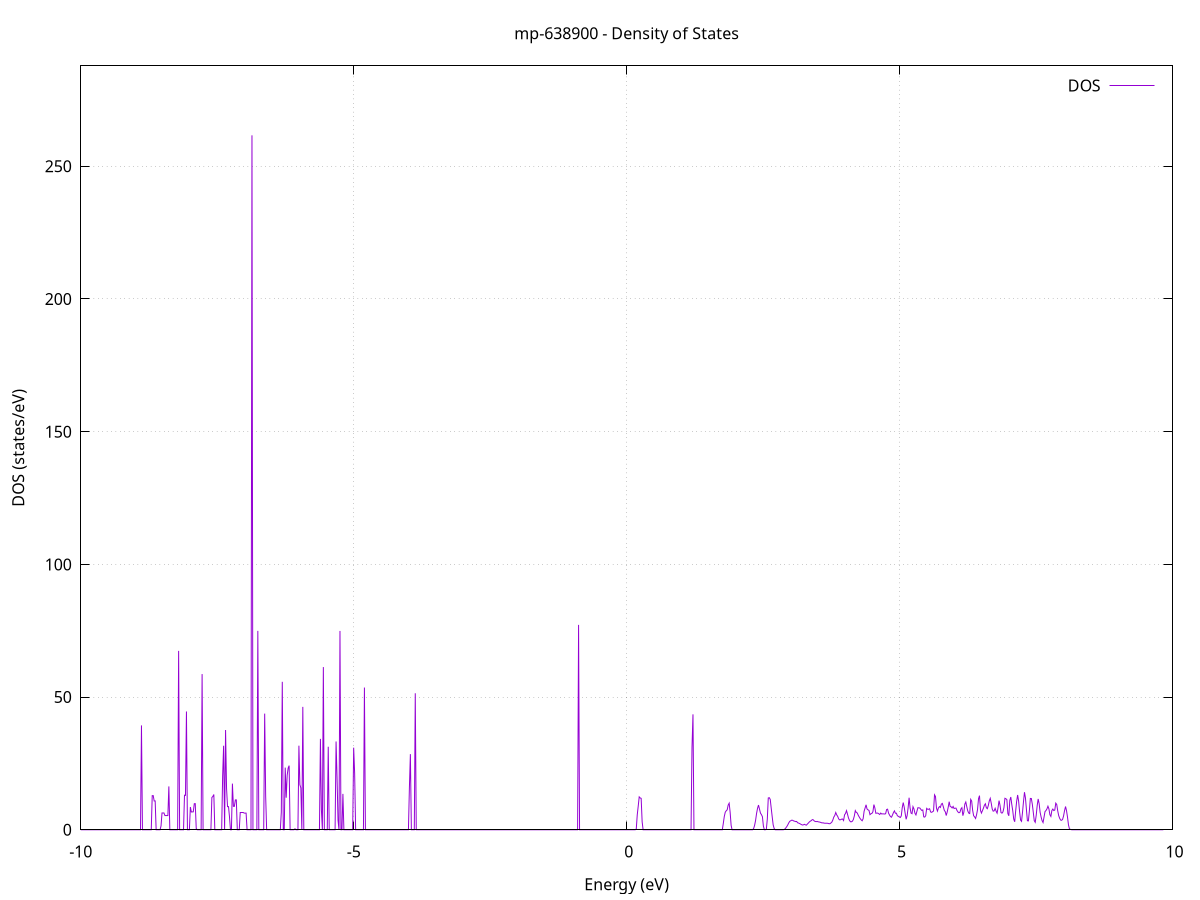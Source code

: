 set title 'mp-638900 - Density of States'
set xlabel 'Energy (eV)'
set ylabel 'DOS (states/eV)'
set grid
set xrange [-10:10]
set yrange [0:287.829]
set xzeroaxis lt -1
set terminal png size 800,600
set output 'mp-638900_dos_gnuplot.png'
plot '-' using 1:2 with lines title 'DOS'
-25.996400 0.000000
-25.978500 0.000000
-25.960600 0.000000
-25.942700 0.000000
-25.924800 0.000000
-25.906900 0.000000
-25.889000 0.000000
-25.871000 0.000000
-25.853100 0.000000
-25.835200 0.000000
-25.817300 0.000000
-25.799400 0.000000
-25.781500 0.000000
-25.763600 0.000000
-25.745600 0.000000
-25.727700 0.000000
-25.709800 0.000000
-25.691900 0.000000
-25.674000 0.000000
-25.656100 0.000000
-25.638200 0.000000
-25.620200 0.000000
-25.602300 0.000000
-25.584400 0.000000
-25.566500 0.000000
-25.548600 0.000000
-25.530700 0.000000
-25.512800 0.000000
-25.494800 0.000000
-25.476900 0.000000
-25.459000 0.000000
-25.441100 0.000000
-25.423200 0.000000
-25.405300 0.000000
-25.387400 0.000000
-25.369400 0.000000
-25.351500 0.000000
-25.333600 0.000000
-25.315700 0.000000
-25.297800 0.000000
-25.279900 0.000000
-25.262000 0.000000
-25.244000 0.000000
-25.226100 0.000000
-25.208200 0.000000
-25.190300 0.000000
-25.172400 0.000000
-25.154500 0.000000
-25.136600 0.000000
-25.118600 0.000000
-25.100700 0.000000
-25.082800 0.000000
-25.064900 0.000000
-25.047000 0.000000
-25.029100 0.000000
-25.011200 0.000000
-24.993200 0.000000
-24.975300 0.000000
-24.957400 0.000000
-24.939500 0.000000
-24.921600 0.000000
-24.903700 0.000000
-24.885800 0.000000
-24.867800 0.000000
-24.849900 0.000000
-24.832000 0.000000
-24.814100 0.000000
-24.796200 0.000000
-24.778300 0.000000
-24.760400 0.000000
-24.742400 0.000000
-24.724500 0.000000
-24.706600 0.000000
-24.688700 0.000000
-24.670800 0.000000
-24.652900 0.000000
-24.635000 0.000000
-24.617000 0.000000
-24.599100 0.000000
-24.581200 0.000000
-24.563300 0.000000
-24.545400 0.000000
-24.527500 0.000000
-24.509600 0.000000
-24.491600 0.000000
-24.473700 0.000000
-24.455800 0.000000
-24.437900 0.000000
-24.420000 0.000000
-24.402100 0.000000
-24.384200 0.000000
-24.366200 59.198200
-24.348300 0.000000
-24.330400 0.000000
-24.312500 0.000000
-24.294600 0.000000
-24.276700 0.000000
-24.258800 0.000000
-24.240800 0.000000
-24.222900 0.000000
-24.205000 0.000000
-24.187100 0.000000
-24.169200 0.000000
-24.151300 0.000000
-24.133400 0.000000
-24.115400 0.000000
-24.097500 0.000000
-24.079600 0.000000
-24.061700 0.000000
-24.043800 0.000000
-24.025900 0.000000
-24.008000 6.854600
-23.990000 6.854600
-23.972100 6.854600
-23.954200 6.863800
-23.936300 6.863800
-23.918400 6.863800
-23.900500 6.863800
-23.882600 0.000000
-23.864600 0.000000
-23.846700 0.000000
-23.828800 0.000000
-23.810900 0.000000
-23.793000 0.000000
-23.775100 0.000000
-23.757200 5.407500
-23.739200 5.407500
-23.721300 5.407500
-23.703400 5.407500
-23.685500 4.229600
-23.667600 4.229600
-23.649700 4.229600
-23.631800 4.229600
-23.613800 4.229600
-23.595900 0.000000
-23.578000 0.000000
-23.560100 0.000000
-23.542200 0.000000
-23.524300 0.000000
-23.506400 0.000000
-23.488400 0.000000
-23.470500 0.000000
-23.452600 0.000000
-23.434700 0.000000
-23.416800 0.000000
-23.398900 0.000000
-23.381000 0.000000
-23.363000 0.000000
-23.345100 0.000000
-23.327200 0.000000
-23.309300 0.000000
-23.291400 0.000000
-23.273500 5.962500
-23.255600 5.962500
-23.237600 5.962500
-23.219700 11.302300
-23.201800 11.302300
-23.183900 0.000000
-23.166000 0.000000
-23.148100 0.000000
-23.130200 0.000000
-23.112200 0.000000
-23.094300 0.000000
-23.076400 0.000000
-23.058500 0.000000
-23.040600 0.000000
-23.022700 0.000000
-23.004800 0.000000
-22.986800 0.000000
-22.968900 0.000000
-22.951000 0.000000
-22.933100 0.000000
-22.915200 0.000000
-22.897300 0.000000
-22.879400 0.000000
-22.861400 0.000000
-22.843500 0.000000
-22.825600 0.000000
-22.807700 0.000000
-22.789800 0.000000
-22.771900 29.901300
-22.754000 20.872500
-22.736000 0.000000
-22.718100 0.000000
-22.700200 0.000000
-22.682300 0.000000
-22.664400 0.000000
-22.646500 0.000000
-22.628600 0.000000
-22.610600 0.000000
-22.592700 0.000000
-22.574800 0.000000
-22.556900 0.000000
-22.539000 0.000000
-22.521100 0.000000
-22.503200 0.000000
-22.485200 0.000000
-22.467300 0.000000
-22.449400 0.000000
-22.431500 0.000000
-22.413600 0.000000
-22.395700 0.000000
-22.377800 0.000000
-22.359800 0.000000
-22.341900 0.000000
-22.324000 0.000000
-22.306100 0.000000
-22.288200 0.000000
-22.270300 0.000000
-22.252400 0.000000
-22.234400 0.000000
-22.216500 0.000000
-22.198600 0.000000
-22.180700 0.000000
-22.162800 0.000000
-22.144900 0.000000
-22.127000 0.000000
-22.109000 0.000000
-22.091100 0.000000
-22.073200 0.000000
-22.055300 0.000000
-22.037400 0.000000
-22.019500 0.000000
-22.001600 0.000000
-21.983600 0.000000
-21.965700 0.000000
-21.947800 0.000000
-21.929900 0.000000
-21.912000 0.000000
-21.894100 0.000000
-21.876200 0.000000
-21.858200 0.000000
-21.840300 0.000000
-21.822400 0.000000
-21.804500 0.000000
-21.786600 0.000000
-21.768700 0.000000
-21.750800 0.000000
-21.732800 0.000000
-21.714900 0.000000
-21.697000 0.000000
-21.679100 0.000000
-21.661200 0.000000
-21.643300 0.000000
-21.625400 0.000000
-21.607400 0.000000
-21.589500 0.000000
-21.571600 0.000000
-21.553700 0.000000
-21.535800 0.000000
-21.517900 0.000000
-21.500000 0.000000
-21.482000 0.000000
-21.464100 0.000000
-21.446200 0.000000
-21.428300 0.000000
-21.410400 0.000000
-21.392500 0.000000
-21.374600 0.000000
-21.356600 0.000000
-21.338700 0.000000
-21.320800 0.000000
-21.302900 0.000000
-21.285000 0.000000
-21.267100 0.000000
-21.249200 0.000000
-21.231200 0.000000
-21.213300 0.000000
-21.195400 0.000000
-21.177500 0.000000
-21.159600 0.000000
-21.141700 0.000000
-21.123800 0.000000
-21.105800 0.000000
-21.087900 0.000000
-21.070000 0.000000
-21.052100 0.000000
-21.034200 0.000000
-21.016300 0.000000
-20.998400 0.000000
-20.980400 0.000000
-20.962500 0.000000
-20.944600 0.000000
-20.926700 0.000000
-20.908800 0.000000
-20.890900 0.000000
-20.873000 0.000000
-20.855000 0.000000
-20.837100 0.000000
-20.819200 0.000000
-20.801300 0.000000
-20.783400 0.000000
-20.765500 0.000000
-20.747600 0.000000
-20.729600 0.000000
-20.711700 0.000000
-20.693800 0.000000
-20.675900 0.000000
-20.658000 0.000000
-20.640100 0.000000
-20.622200 0.000000
-20.604200 0.000000
-20.586300 0.000000
-20.568400 0.000000
-20.550500 0.000000
-20.532600 0.000000
-20.514700 0.000000
-20.496800 0.000000
-20.478800 0.000000
-20.460900 0.000000
-20.443000 0.000000
-20.425100 0.000000
-20.407200 0.000000
-20.389300 0.000000
-20.371400 0.000000
-20.353400 0.000000
-20.335500 0.000000
-20.317600 0.000000
-20.299700 0.000000
-20.281800 0.000000
-20.263900 0.000000
-20.246000 0.000000
-20.228000 0.000000
-20.210100 0.000000
-20.192200 0.000000
-20.174300 0.000000
-20.156400 0.000000
-20.138500 0.000000
-20.120600 0.000000
-20.102600 0.000000
-20.084700 0.000000
-20.066800 0.000000
-20.048900 0.000000
-20.031000 0.000000
-20.013100 0.000000
-19.995200 0.000000
-19.977200 0.000000
-19.959300 0.000000
-19.941400 0.000000
-19.923500 0.000000
-19.905600 0.000000
-19.887700 0.000000
-19.869800 0.000000
-19.851800 0.000000
-19.833900 0.000000
-19.816000 0.000000
-19.798100 0.000000
-19.780200 0.000000
-19.762300 0.000000
-19.744400 0.000000
-19.726500 0.000000
-19.708500 0.000000
-19.690600 0.000000
-19.672700 0.000000
-19.654800 0.000000
-19.636900 0.000000
-19.619000 0.000000
-19.601100 0.000000
-19.583100 0.000000
-19.565200 0.000000
-19.547300 0.000000
-19.529400 0.000000
-19.511500 0.000000
-19.493600 0.000000
-19.475700 0.000000
-19.457700 0.000000
-19.439800 0.000000
-19.421900 0.000000
-19.404000 0.000000
-19.386100 0.000000
-19.368200 0.000000
-19.350300 0.000000
-19.332300 0.000000
-19.314400 0.000000
-19.296500 0.000000
-19.278600 0.000000
-19.260700 0.000000
-19.242800 0.000000
-19.224900 0.000000
-19.206900 0.000000
-19.189000 0.000000
-19.171100 0.000000
-19.153200 0.000000
-19.135300 0.000000
-19.117400 0.000000
-19.099500 0.000000
-19.081500 0.000000
-19.063600 0.000000
-19.045700 0.000000
-19.027800 0.000000
-19.009900 0.000000
-18.992000 0.000000
-18.974100 0.000000
-18.956100 0.000000
-18.938200 0.000000
-18.920300 0.000000
-18.902400 0.000000
-18.884500 0.000000
-18.866600 0.000000
-18.848700 0.000000
-18.830700 0.000000
-18.812800 0.000000
-18.794900 0.000000
-18.777000 0.000000
-18.759100 0.000000
-18.741200 0.000000
-18.723300 0.000000
-18.705300 0.000000
-18.687400 0.000000
-18.669500 0.000000
-18.651600 0.000000
-18.633700 0.000000
-18.615800 0.000000
-18.597900 0.000000
-18.579900 0.000000
-18.562000 0.000000
-18.544100 0.000000
-18.526200 0.000000
-18.508300 0.000000
-18.490400 0.000000
-18.472500 0.000000
-18.454500 0.000000
-18.436600 0.000000
-18.418700 0.000000
-18.400800 0.000000
-18.382900 0.000000
-18.365000 0.000000
-18.347100 0.000000
-18.329100 0.000000
-18.311200 0.000000
-18.293300 0.000000
-18.275400 0.000000
-18.257500 0.000000
-18.239600 0.000000
-18.221700 0.000000
-18.203700 0.000000
-18.185800 0.000000
-18.167900 0.000000
-18.150000 0.000000
-18.132100 0.000000
-18.114200 0.000000
-18.096300 0.000000
-18.078300 0.000000
-18.060400 0.000000
-18.042500 0.000000
-18.024600 0.000000
-18.006700 0.000000
-17.988800 0.000000
-17.970900 0.000000
-17.952900 0.000000
-17.935000 0.000000
-17.917100 0.000000
-17.899200 0.000000
-17.881300 0.000000
-17.863400 0.000000
-17.845500 0.000000
-17.827500 0.000000
-17.809600 0.000000
-17.791700 0.000000
-17.773800 0.000000
-17.755900 0.000000
-17.738000 0.000000
-17.720100 0.000000
-17.702100 0.000000
-17.684200 0.000000
-17.666300 0.000000
-17.648400 0.000000
-17.630500 0.000000
-17.612600 0.000000
-17.594700 0.000000
-17.576700 0.000000
-17.558800 0.000000
-17.540900 0.000000
-17.523000 0.000000
-17.505100 0.000000
-17.487200 0.000000
-17.469300 0.000000
-17.451300 0.000000
-17.433400 0.000000
-17.415500 0.000000
-17.397600 0.000000
-17.379700 0.000000
-17.361800 0.000000
-17.343900 0.000000
-17.325900 0.000000
-17.308000 0.000000
-17.290100 0.000000
-17.272200 0.000000
-17.254300 0.000000
-17.236400 0.000000
-17.218500 0.000000
-17.200500 0.000000
-17.182600 0.000000
-17.164700 0.000000
-17.146800 0.000000
-17.128900 0.000000
-17.111000 0.000000
-17.093100 0.000000
-17.075100 0.000000
-17.057200 0.000000
-17.039300 0.000000
-17.021400 0.000000
-17.003500 0.000000
-16.985600 0.000000
-16.967700 0.000000
-16.949700 0.000000
-16.931800 0.000000
-16.913900 0.000000
-16.896000 0.000000
-16.878100 0.000000
-16.860200 0.000000
-16.842300 0.000000
-16.824300 0.000000
-16.806400 0.000000
-16.788500 0.000000
-16.770600 0.000000
-16.752700 0.000000
-16.734800 0.000000
-16.716900 0.000000
-16.698900 0.000000
-16.681000 0.000000
-16.663100 0.000000
-16.645200 0.000000
-16.627300 0.000000
-16.609400 0.000000
-16.591500 0.000000
-16.573500 0.000000
-16.555600 0.000000
-16.537700 0.000000
-16.519800 0.000000
-16.501900 0.000000
-16.484000 0.000000
-16.466100 0.000000
-16.448100 0.000000
-16.430200 0.000000
-16.412300 0.000000
-16.394400 0.000000
-16.376500 0.000000
-16.358600 0.000000
-16.340700 0.000000
-16.322700 0.000000
-16.304800 0.000000
-16.286900 0.000000
-16.269000 0.000000
-16.251100 0.000000
-16.233200 0.000000
-16.215300 0.000000
-16.197300 0.000000
-16.179400 0.000000
-16.161500 0.000000
-16.143600 0.000000
-16.125700 0.000000
-16.107800 0.000000
-16.089900 0.000000
-16.071900 0.000000
-16.054000 0.000000
-16.036100 0.000000
-16.018200 0.000000
-16.000300 0.000000
-15.982400 0.000000
-15.964500 0.000000
-15.946500 0.000000
-15.928600 0.000000
-15.910700 0.000000
-15.892800 0.000000
-15.874900 0.000000
-15.857000 0.000000
-15.839100 0.000000
-15.821100 0.000000
-15.803200 0.000000
-15.785300 0.000000
-15.767400 0.000000
-15.749500 0.000000
-15.731600 0.000000
-15.713700 0.000000
-15.695700 0.000000
-15.677800 0.000000
-15.659900 0.000000
-15.642000 0.000000
-15.624100 0.000000
-15.606200 0.000000
-15.588300 0.000000
-15.570300 0.000000
-15.552400 0.000000
-15.534500 0.000000
-15.516600 0.000000
-15.498700 0.000000
-15.480800 0.000000
-15.462900 0.000000
-15.444900 0.000000
-15.427000 0.000000
-15.409100 0.000000
-15.391200 0.000000
-15.373300 0.000000
-15.355400 0.000000
-15.337500 0.000000
-15.319500 0.000000
-15.301600 0.000000
-15.283700 0.000000
-15.265800 0.000000
-15.247900 0.000000
-15.230000 0.000000
-15.212100 0.000000
-15.194100 0.000000
-15.176200 0.000000
-15.158300 0.000000
-15.140400 0.000000
-15.122500 0.000000
-15.104600 0.000000
-15.086700 0.000000
-15.068700 0.000000
-15.050800 0.000000
-15.032900 0.000000
-15.015000 0.000000
-14.997100 0.000000
-14.979200 0.000000
-14.961300 0.000000
-14.943300 0.000000
-14.925400 0.000000
-14.907500 0.000000
-14.889600 0.000000
-14.871700 0.000000
-14.853800 0.000000
-14.835900 0.000000
-14.817900 0.000000
-14.800000 0.000000
-14.782100 0.000000
-14.764200 0.000000
-14.746300 0.000000
-14.728400 0.000000
-14.710500 0.000000
-14.692500 0.000000
-14.674600 0.000000
-14.656700 0.000000
-14.638800 0.000000
-14.620900 0.000000
-14.603000 0.000000
-14.585100 0.000000
-14.567100 0.000000
-14.549200 0.000000
-14.531300 0.000000
-14.513400 0.000000
-14.495500 0.000000
-14.477600 0.000000
-14.459700 0.000000
-14.441700 0.000000
-14.423800 0.000000
-14.405900 0.000000
-14.388000 0.000000
-14.370100 0.000000
-14.352200 0.000000
-14.334300 0.000000
-14.316300 0.000000
-14.298400 0.000000
-14.280500 0.000000
-14.262600 0.000000
-14.244700 0.000000
-14.226800 0.000000
-14.208900 0.000000
-14.190900 0.000000
-14.173000 0.000000
-14.155100 0.000000
-14.137200 0.000000
-14.119300 0.000000
-14.101400 0.000000
-14.083500 0.000000
-14.065500 0.000000
-14.047600 0.000000
-14.029700 0.000000
-14.011800 0.000000
-13.993900 0.000000
-13.976000 0.000000
-13.958100 0.000000
-13.940100 0.000000
-13.922200 0.000000
-13.904300 0.000000
-13.886400 0.000000
-13.868500 0.000000
-13.850600 0.000000
-13.832700 0.000000
-13.814700 0.000000
-13.796800 0.000000
-13.778900 0.000000
-13.761000 0.000000
-13.743100 0.000000
-13.725200 0.000000
-13.707300 0.000000
-13.689300 0.000000
-13.671400 0.000000
-13.653500 0.000000
-13.635600 0.000000
-13.617700 0.000000
-13.599800 0.000000
-13.581900 0.000000
-13.563900 0.000000
-13.546000 0.000000
-13.528100 0.000000
-13.510200 6.786900
-13.492300 6.786900
-13.474400 6.787000
-13.456500 7.052200
-13.438500 7.052400
-13.420600 7.052500
-13.402700 0.000000
-13.384800 0.000000
-13.366900 0.000000
-13.349000 0.000000
-13.331100 0.000000
-13.313100 0.000000
-13.295200 0.000000
-13.277300 0.000000
-13.259400 0.000000
-13.241500 0.000000
-13.223600 0.000000
-13.205700 0.000000
-13.187700 0.000000
-13.169800 0.000000
-13.151900 0.000000
-13.134000 0.000000
-13.116100 3.564700
-13.098200 3.564600
-13.080300 3.564600
-13.062300 3.564600
-13.044400 3.564600
-13.026500 3.564600
-13.008600 3.564600
-12.990700 2.037300
-12.972800 2.037300
-12.954900 2.037300
-12.936900 2.037300
-12.919000 2.037300
-12.901100 2.037300
-12.883200 2.037300
-12.865300 2.037300
-12.847400 2.037300
-12.829500 2.037300
-12.811500 2.037300
-12.793600 0.000000
-12.775700 0.000000
-12.757800 0.000000
-12.739900 0.000000
-12.722000 0.000000
-12.704100 0.000000
-12.686100 0.000000
-12.668200 0.000000
-12.650300 0.000000
-12.632400 0.000000
-12.614500 0.000000
-12.596600 0.000000
-12.578700 0.000000
-12.560700 0.000000
-12.542800 0.000000
-12.524900 0.000000
-12.507000 0.000000
-12.489100 0.000000
-12.471200 0.000000
-12.453300 0.000000
-12.435300 0.000000
-12.417400 0.000000
-12.399500 0.000000
-12.381600 0.000000
-12.363700 0.000000
-12.345800 0.000000
-12.327900 1.646000
-12.309900 1.646000
-12.292000 1.646000
-12.274100 1.646000
-12.256200 1.646000
-12.238300 1.646000
-12.220400 1.646000
-12.202500 1.646000
-12.184500 1.646000
-12.166600 1.646000
-12.148700 1.646000
-12.130800 1.646000
-12.112900 1.646000
-12.095000 2.590400
-12.077100 2.590400
-12.059100 2.590400
-12.041200 2.590400
-12.023300 2.590400
-12.005400 2.590400
-11.987500 2.590400
-11.969600 2.590500
-11.951700 2.590500
-11.933700 0.000000
-11.915800 0.000000
-11.897900 0.000000
-11.880000 0.000000
-11.862100 0.000000
-11.844200 0.000000
-11.826300 0.000000
-11.808300 0.000000
-11.790400 0.000000
-11.772500 0.000000
-11.754600 0.000000
-11.736700 0.000000
-11.718800 0.000000
-11.700900 0.000000
-11.682900 0.000000
-11.665000 0.000000
-11.647100 0.000000
-11.629200 0.000000
-11.611300 0.000000
-11.593400 0.000000
-11.575500 0.000000
-11.557500 0.000000
-11.539600 0.000000
-11.521700 0.454100
-11.503800 0.000000
-11.485900 0.000000
-11.468000 0.000000
-11.450100 0.000000
-11.432100 0.000000
-11.414200 0.000000
-11.396300 2.560400
-11.378400 2.560400
-11.360500 2.560400
-11.342600 2.560400
-11.324700 2.560400
-11.306700 2.560400
-11.288800 2.560400
-11.270900 2.560400
-11.253000 2.560400
-11.235100 1.805900
-11.217200 1.805900
-11.199300 1.805900
-11.181300 1.805900
-11.163400 1.805900
-11.145500 1.805900
-11.127600 1.805900
-11.109700 1.805900
-11.091800 1.805900
-11.073900 1.805900
-11.055900 1.805900
-11.038000 1.805900
-11.020100 0.000000
-11.002200 0.000000
-10.984300 0.000000
-10.966400 0.000000
-10.948500 0.000000
-10.930500 0.000000
-10.912600 0.000000
-10.894700 0.000000
-10.876800 0.000000
-10.858900 0.000000
-10.841000 0.000000
-10.823100 0.000000
-10.805100 0.000000
-10.787200 0.000000
-10.769300 0.000000
-10.751400 0.000000
-10.733500 0.000000
-10.715600 0.000000
-10.697700 0.000000
-10.679700 3.508400
-10.661800 3.508400
-10.643900 3.508400
-10.626000 3.508400
-10.608100 3.508400
-10.590200 3.508400
-10.572300 3.508400
-10.554300 8.608000
-10.536400 8.608100
-10.518500 0.000000
-10.500600 0.000000
-10.482700 0.000000
-10.464800 0.000000
-10.446900 0.000000
-10.428900 0.000000
-10.411000 0.000000
-10.393100 0.000000
-10.375200 0.000000
-10.357300 0.000000
-10.339400 0.000000
-10.321500 0.000000
-10.303500 0.000000
-10.285600 0.000000
-10.267700 0.000000
-10.249800 0.000000
-10.231900 0.000000
-10.214000 0.000000
-10.196100 0.000000
-10.178100 0.000000
-10.160200 0.000000
-10.142300 0.000000
-10.124400 260.234400
-10.106500 0.000000
-10.088600 0.000000
-10.070700 0.000000
-10.052700 0.000000
-10.034800 0.000000
-10.016900 0.000000
-9.999000 0.000000
-9.981100 0.000000
-9.963200 0.000000
-9.945300 0.000000
-9.927300 0.000000
-9.909400 0.000000
-9.891500 0.000000
-9.873600 0.000000
-9.855700 0.000000
-9.837800 0.000000
-9.819900 0.000000
-9.801900 0.000000
-9.784000 0.000000
-9.766100 0.000000
-9.748200 0.000000
-9.730300 0.000000
-9.712400 0.000000
-9.694500 0.000000
-9.676500 0.000000
-9.658600 0.000000
-9.640700 0.000000
-9.622800 0.000000
-9.604900 0.000000
-9.587000 0.000000
-9.569100 0.000000
-9.551100 0.000000
-9.533200 0.000000
-9.515300 0.000000
-9.497400 0.000000
-9.479500 0.000000
-9.461600 0.000000
-9.443700 0.000000
-9.425700 0.000000
-9.407800 0.000000
-9.389900 0.000000
-9.372000 0.000000
-9.354100 0.000000
-9.336200 0.000000
-9.318300 0.000000
-9.300300 0.000000
-9.282400 0.000000
-9.264500 0.000000
-9.246600 0.000000
-9.228700 0.000000
-9.210800 0.000000
-9.192900 0.000000
-9.174900 0.000000
-9.157000 0.000000
-9.139100 0.000000
-9.121200 0.000000
-9.103300 0.000000
-9.085400 0.000000
-9.067500 0.000000
-9.049500 0.000000
-9.031600 0.000000
-9.013700 0.000000
-8.995800 0.000000
-8.977900 0.000000
-8.960000 0.000000
-8.942100 0.000000
-8.924100 0.000000
-8.906200 0.000000
-8.888300 39.321300
-8.870400 0.000000
-8.852500 0.000000
-8.834600 0.000000
-8.816700 0.000000
-8.798700 0.000000
-8.780800 0.000000
-8.762900 0.000000
-8.745000 0.000000
-8.727100 0.000000
-8.709200 0.000000
-8.691300 12.865800
-8.673300 12.877600
-8.655400 10.856400
-8.637500 10.867500
-8.619600 0.000000
-8.601700 0.000000
-8.583800 0.000000
-8.565900 0.000000
-8.547900 0.000000
-8.530000 1.449600
-8.512100 6.332400
-8.494200 6.330800
-8.476300 6.329100
-8.458400 5.346400
-8.440500 5.345600
-8.422500 5.344800
-8.404600 5.344000
-8.386700 16.347900
-8.368800 0.000000
-8.350900 0.000000
-8.333000 0.000000
-8.315100 0.000000
-8.297100 0.000000
-8.279200 0.000000
-8.261300 0.000000
-8.243400 0.000000
-8.225500 0.000000
-8.207600 67.410700
-8.189700 0.000000
-8.171700 0.000000
-8.153800 0.000000
-8.135900 0.000000
-8.118000 0.000000
-8.100100 13.028100
-8.082200 12.960200
-8.064300 44.575800
-8.046300 0.000000
-8.028400 0.000000
-8.010500 0.000000
-7.992600 8.570200
-7.974700 6.712600
-7.956800 6.734300
-7.938900 6.756000
-7.920900 9.834800
-7.903000 9.851500
-7.885100 0.483100
-7.867200 0.000000
-7.849300 0.000000
-7.831400 0.000000
-7.813500 0.000000
-7.795500 0.000000
-7.777600 58.673600
-7.759700 0.000000
-7.741800 0.000000
-7.723900 0.000000
-7.706000 0.000000
-7.688100 0.000000
-7.670100 0.000000
-7.652200 0.000000
-7.634300 0.000000
-7.616400 0.000000
-7.598500 12.150600
-7.580600 12.577100
-7.562700 13.292100
-7.544700 0.000000
-7.526800 0.000000
-7.508900 0.000000
-7.491000 0.000000
-7.473100 0.000000
-7.455200 0.000000
-7.437300 0.000000
-7.419300 0.000000
-7.401400 20.244300
-7.383500 31.654700
-7.365600 0.000000
-7.347700 37.600600
-7.329800 15.644900
-7.311900 8.728400
-7.293900 8.729400
-7.276000 4.897000
-7.258100 0.000000
-7.240200 0.000000
-7.222300 17.390900
-7.204400 8.833000
-7.186500 8.831700
-7.168500 11.249300
-7.150600 11.248900
-7.132700 0.000000
-7.114800 0.000000
-7.096900 0.000000
-7.079000 6.520300
-7.061100 6.519700
-7.043100 6.519300
-7.025200 6.519100
-7.007300 6.291600
-6.989400 6.291600
-6.971500 6.291600
-6.953600 0.000000
-6.935700 0.000000
-6.917700 0.000000
-6.899800 0.000000
-6.881900 0.000000
-6.864000 261.663000
-6.846100 0.000000
-6.828200 0.000000
-6.810300 0.000000
-6.792300 0.000000
-6.774400 0.000000
-6.756500 74.934000
-6.738600 0.000000
-6.720700 0.000000
-6.702800 0.000000
-6.684900 0.000000
-6.666900 0.000000
-6.649000 0.000000
-6.631100 43.780400
-6.613200 12.672800
-6.595300 0.000000
-6.577400 0.000000
-6.559500 0.000000
-6.541500 0.000000
-6.523600 0.000000
-6.505700 0.000000
-6.487800 0.000000
-6.469900 0.000000
-6.452000 0.000000
-6.434100 0.000000
-6.416100 0.000000
-6.398200 0.000000
-6.380300 0.000000
-6.362400 0.000000
-6.344500 0.000000
-6.326600 6.569400
-6.308700 55.757700
-6.290700 0.000000
-6.272800 0.000000
-6.254900 23.423500
-6.237000 12.074200
-6.219100 20.536500
-6.201200 23.243900
-6.183300 24.168200
-6.165300 0.000000
-6.147400 0.000000
-6.129500 0.000000
-6.111600 0.000000
-6.093700 0.000000
-6.075800 0.376200
-6.057900 0.000000
-6.039900 0.000000
-6.022000 0.000000
-6.004100 31.686500
-5.986200 16.983500
-5.968300 15.757500
-5.950400 0.000000
-5.932500 46.302100
-5.914500 0.000000
-5.896600 0.000000
-5.878700 0.000000
-5.860800 0.000000
-5.842900 0.000000
-5.825000 0.000000
-5.807100 0.000000
-5.789100 0.000000
-5.771200 0.000000
-5.753300 0.000000
-5.735400 0.000000
-5.717500 0.000000
-5.699600 0.000000
-5.681700 0.000000
-5.663700 0.000000
-5.645800 0.000000
-5.627900 0.000000
-5.610000 34.252700
-5.592100 7.539700
-5.574200 0.000000
-5.556300 61.308800
-5.538300 0.000000
-5.520400 0.000000
-5.502500 0.000000
-5.484600 0.000000
-5.466700 31.289700
-5.448800 0.000000
-5.430900 0.000000
-5.412900 0.000000
-5.395000 0.000000
-5.377100 0.000000
-5.359200 0.000000
-5.341300 0.000000
-5.323400 33.259900
-5.305500 19.710400
-5.287500 3.585300
-5.269600 0.000000
-5.251700 74.918300
-5.233800 0.000000
-5.215900 0.000000
-5.198000 13.535600
-5.180100 0.000000
-5.162100 0.000000
-5.144200 0.000000
-5.126300 0.000000
-5.108400 0.000000
-5.090500 0.000000
-5.072600 0.000000
-5.054700 0.000000
-5.036700 0.000000
-5.018800 0.000000
-5.000900 30.933200
-4.983000 21.262200
-4.965100 0.000000
-4.947200 0.000000
-4.929300 0.000000
-4.911300 0.000000
-4.893400 0.000000
-4.875500 0.000000
-4.857600 0.000000
-4.839700 0.000000
-4.821800 0.000000
-4.803900 53.599200
-4.785900 0.000000
-4.768000 0.000000
-4.750100 0.000000
-4.732200 0.000000
-4.714300 0.000000
-4.696400 0.000000
-4.678500 0.000000
-4.660500 0.000000
-4.642600 0.000000
-4.624700 0.000000
-4.606800 0.000000
-4.588900 0.000000
-4.571000 0.000000
-4.553100 0.000000
-4.535100 0.000000
-4.517200 0.000000
-4.499300 0.000000
-4.481400 0.000000
-4.463500 0.000000
-4.445600 0.000000
-4.427700 0.000000
-4.409700 0.000000
-4.391800 0.000000
-4.373900 0.000000
-4.356000 0.000000
-4.338100 0.000000
-4.320200 0.000000
-4.302300 0.000000
-4.284300 0.000000
-4.266400 0.000000
-4.248500 0.000000
-4.230600 0.000000
-4.212700 0.000000
-4.194800 0.000000
-4.176900 0.000000
-4.158900 0.000000
-4.141000 0.000000
-4.123100 0.000000
-4.105200 0.000000
-4.087300 0.000000
-4.069400 0.000000
-4.051500 0.000000
-4.033500 0.000000
-4.015600 0.000000
-3.997700 0.000000
-3.979800 15.973100
-3.961900 28.507600
-3.944000 0.000000
-3.926100 0.000000
-3.908100 0.000000
-3.890200 0.000000
-3.872300 51.436100
-3.854400 0.000000
-3.836500 0.000000
-3.818600 0.000000
-3.800700 0.000000
-3.782700 0.000000
-3.764800 0.000000
-3.746900 0.000000
-3.729000 0.000000
-3.711100 0.000000
-3.693200 0.000000
-3.675300 0.000000
-3.657300 0.000000
-3.639400 0.000000
-3.621500 0.000000
-3.603600 0.000000
-3.585700 0.000000
-3.567800 0.000000
-3.549900 0.000000
-3.531900 0.000000
-3.514000 0.000000
-3.496100 0.000000
-3.478200 0.000000
-3.460300 0.000000
-3.442400 0.000000
-3.424500 0.000000
-3.406500 0.000000
-3.388600 0.000000
-3.370700 0.000000
-3.352800 0.000000
-3.334900 0.000000
-3.317000 0.000000
-3.299100 0.000000
-3.281100 0.000000
-3.263200 0.000000
-3.245300 0.000000
-3.227400 0.000000
-3.209500 0.000000
-3.191600 0.000000
-3.173700 0.000000
-3.155700 0.000000
-3.137800 0.000000
-3.119900 0.000000
-3.102000 0.000000
-3.084100 0.000000
-3.066200 0.000000
-3.048300 0.000000
-3.030300 0.000000
-3.012400 0.000000
-2.994500 0.000000
-2.976600 0.000000
-2.958700 0.000000
-2.940800 0.000000
-2.922900 0.000000
-2.904900 0.000000
-2.887000 0.000000
-2.869100 0.000000
-2.851200 0.000000
-2.833300 0.000000
-2.815400 0.000000
-2.797500 0.000000
-2.779500 0.000000
-2.761600 0.000000
-2.743700 0.000000
-2.725800 0.000000
-2.707900 0.000000
-2.690000 0.000000
-2.672100 0.000000
-2.654100 0.000000
-2.636200 0.000000
-2.618300 0.000000
-2.600400 0.000000
-2.582500 0.000000
-2.564600 0.000000
-2.546700 0.000000
-2.528700 0.000000
-2.510800 0.000000
-2.492900 0.000000
-2.475000 0.000000
-2.457100 0.000000
-2.439200 0.000000
-2.421300 0.000000
-2.403300 0.000000
-2.385400 0.000000
-2.367500 0.000000
-2.349600 0.000000
-2.331700 0.000000
-2.313800 0.000000
-2.295900 0.000000
-2.277900 0.000000
-2.260000 0.000000
-2.242100 0.000000
-2.224200 0.000000
-2.206300 0.000000
-2.188400 0.000000
-2.170500 0.000000
-2.152500 0.000000
-2.134600 0.000000
-2.116700 0.000000
-2.098800 0.000000
-2.080900 0.000000
-2.063000 0.000000
-2.045100 0.000000
-2.027100 0.000000
-2.009200 0.000000
-1.991300 0.000000
-1.973400 0.000000
-1.955500 0.000000
-1.937600 0.000000
-1.919700 0.000000
-1.901700 0.000000
-1.883800 0.000000
-1.865900 0.000000
-1.848000 0.000000
-1.830100 0.000000
-1.812200 0.000000
-1.794300 0.000000
-1.776300 0.000000
-1.758400 0.000000
-1.740500 0.000000
-1.722600 0.000000
-1.704700 0.000000
-1.686800 0.000000
-1.668900 0.000000
-1.650900 0.000000
-1.633000 0.000000
-1.615100 0.000000
-1.597200 0.000000
-1.579300 0.000000
-1.561400 0.000000
-1.543500 0.000000
-1.525500 0.000000
-1.507600 0.000000
-1.489700 0.000000
-1.471800 0.000000
-1.453900 0.000000
-1.436000 0.000000
-1.418100 0.000000
-1.400100 0.000000
-1.382200 0.000000
-1.364300 0.000000
-1.346400 0.000000
-1.328500 0.000000
-1.310600 0.000000
-1.292700 0.000000
-1.274700 0.000000
-1.256800 0.000000
-1.238900 0.000000
-1.221000 0.000000
-1.203100 0.000000
-1.185200 0.000000
-1.167300 0.000000
-1.149300 0.000000
-1.131400 0.000000
-1.113500 0.000000
-1.095600 0.000000
-1.077700 0.000000
-1.059800 0.000000
-1.041900 0.000000
-1.023900 0.000000
-1.006000 0.000000
-0.988100 0.000000
-0.970200 0.000000
-0.952300 0.000000
-0.934400 0.000000
-0.916500 0.000000
-0.898500 0.000000
-0.880600 77.199900
-0.862700 0.000000
-0.844800 0.000000
-0.826900 0.000000
-0.809000 0.000000
-0.791100 0.000000
-0.773100 0.000000
-0.755200 0.000000
-0.737300 0.000000
-0.719400 0.000000
-0.701500 0.000000
-0.683600 0.000000
-0.665700 0.000000
-0.647700 0.000000
-0.629800 0.000000
-0.611900 0.000000
-0.594000 0.000000
-0.576100 0.000000
-0.558200 0.000000
-0.540300 0.000000
-0.522300 0.000000
-0.504400 0.000000
-0.486500 0.000000
-0.468600 0.000000
-0.450700 0.000000
-0.432800 0.000000
-0.414900 0.000000
-0.396900 0.000000
-0.379000 0.000000
-0.361100 0.000000
-0.343200 0.000000
-0.325300 0.000000
-0.307400 0.000000
-0.289500 0.000000
-0.271500 0.000000
-0.253600 0.000000
-0.235700 0.000000
-0.217800 0.000000
-0.199900 0.000000
-0.182000 0.000000
-0.164100 0.000000
-0.146100 0.000000
-0.128200 0.000000
-0.110300 0.000000
-0.092400 0.000000
-0.074500 0.000000
-0.056600 0.000000
-0.038700 0.000000
-0.020700 0.000000
-0.002800 0.000000
0.015100 0.000000
0.033000 0.000000
0.050900 0.000000
0.068800 0.000000
0.086700 0.000000
0.104700 0.000000
0.122600 0.000000
0.140500 0.000000
0.158400 0.000000
0.176300 0.300600
0.194200 5.617100
0.212100 8.901900
0.230100 12.390400
0.248000 11.988700
0.265900 11.845200
0.283800 3.020600
0.301700 0.000000
0.319600 0.000000
0.337500 0.000000
0.355500 0.000000
0.373400 0.000000
0.391300 0.000000
0.409200 0.000000
0.427100 0.000000
0.445000 0.000000
0.462900 0.000000
0.480900 0.000000
0.498800 0.000000
0.516700 0.000000
0.534600 0.000000
0.552500 0.000000
0.570400 0.000000
0.588300 0.000000
0.606300 0.000000
0.624200 0.000000
0.642100 0.000000
0.660000 0.000000
0.677900 0.000000
0.695800 0.000000
0.713700 0.000000
0.731700 0.000000
0.749600 0.000000
0.767500 0.000000
0.785400 0.000000
0.803300 0.000000
0.821200 0.000000
0.839100 0.000000
0.857100 0.000000
0.875000 0.000000
0.892900 0.000000
0.910800 0.000000
0.928700 0.000000
0.946600 0.000000
0.964500 0.000000
0.982500 0.000000
1.000400 0.000000
1.018300 0.000000
1.036200 0.000000
1.054100 0.000000
1.072000 0.000000
1.089900 0.000000
1.107900 0.000000
1.125800 0.000000
1.143700 0.000000
1.161600 0.000000
1.179500 0.000000
1.197400 31.127600
1.215300 43.504500
1.233300 0.000000
1.251200 0.000000
1.269100 0.000000
1.287000 0.000000
1.304900 0.000000
1.322800 0.000000
1.340700 0.000000
1.358700 0.000000
1.376600 0.000000
1.394500 0.000000
1.412400 0.000000
1.430300 0.000000
1.448200 0.000000
1.466100 0.000000
1.484100 0.000000
1.502000 0.000000
1.519900 0.000000
1.537800 0.000000
1.555700 0.000000
1.573600 0.000000
1.591500 0.000000
1.609500 0.000000
1.627400 0.000000
1.645300 0.000000
1.663200 0.000000
1.681100 0.000000
1.699000 0.000000
1.716900 0.000000
1.734900 0.000000
1.752800 0.000000
1.770700 2.398200
1.788600 4.975200
1.806500 6.614700
1.824400 7.165300
1.842300 7.528700
1.860300 9.322500
1.878200 10.027000
1.896100 6.599100
1.914000 1.664600
1.931900 0.000000
1.949800 0.000000
1.967700 0.000000
1.985700 0.000000
2.003600 0.000000
2.021500 0.000000
2.039400 0.000000
2.057300 0.000000
2.075200 0.000000
2.093100 0.000000
2.111100 0.000000
2.129000 0.000000
2.146900 0.000000
2.164800 0.000000
2.182700 0.000000
2.200600 0.000000
2.218500 0.000000
2.236500 0.000000
2.254400 0.000000
2.272300 0.000000
2.290200 0.000000
2.308100 0.000000
2.326000 0.450100
2.343900 1.645900
2.361900 3.489500
2.379800 6.112100
2.397700 8.058200
2.415600 9.315000
2.433500 7.823900
2.451400 6.292500
2.469300 5.714100
2.487300 4.934400
2.505200 1.380600
2.523100 0.000000
2.541000 0.000000
2.558900 0.119300
2.576800 3.997500
2.594700 11.986500
2.612700 12.093400
2.630600 11.453500
2.648500 8.147100
2.666400 4.923700
2.684300 1.861300
2.702200 0.495500
2.720100 0.015100
2.738100 0.000000
2.756000 0.000000
2.773900 0.000000
2.791800 0.000000
2.809700 0.000000
2.827600 0.000000
2.845500 0.000000
2.863500 0.000000
2.881400 0.042600
2.899300 0.296500
2.917200 0.725700
2.935100 1.241500
2.953000 1.891500
2.970900 2.636100
2.988900 3.198800
3.006800 3.405300
3.024700 3.622100
3.042600 3.563700
3.060500 3.317500
3.078400 3.229100
3.096300 3.073600
3.114300 3.134200
3.132200 2.638200
3.150100 2.532100
3.168000 2.355800
3.185900 2.149400
3.203800 1.935900
3.221700 1.794300
3.239700 1.871500
3.257600 2.058800
3.275500 1.849500
3.293400 1.744600
3.311300 2.167400
3.329200 2.538300
3.347100 2.952100
3.365100 3.247100
3.383000 3.459700
3.400900 3.832200
3.418800 3.754100
3.436700 3.322600
3.454600 3.133100
3.472500 3.061900
3.490500 3.154300
3.508400 2.999400
3.526300 2.948900
3.544200 2.858000
3.562100 2.720500
3.580000 2.580200
3.597900 2.635300
3.615800 2.495400
3.633800 2.471100
3.651700 2.464100
3.669600 2.461500
3.687500 2.426600
3.705400 2.292800
3.723300 2.276800
3.741200 2.542500
3.759200 2.882500
3.777100 3.668400
3.795000 4.781100
3.812900 5.383000
3.830800 6.512800
3.848700 5.614000
3.866600 5.039400
3.884600 4.086900
3.902500 3.729000
3.920400 3.789100
3.938300 4.006300
3.956200 4.046800
3.974100 3.486100
3.992000 5.617900
4.010000 6.158100
4.027900 7.217100
4.045800 5.910600
4.063700 4.474800
4.081600 3.567600
4.099500 3.032100
4.117400 3.001000
4.135400 3.216200
4.153300 3.870600
4.171200 5.217500
4.189100 7.222900
4.207000 6.528900
4.224900 6.329600
4.242800 5.485800
4.260800 4.821000
4.278700 4.206000
4.296600 3.740100
4.314500 3.393900
4.332400 4.162000
4.350300 6.985000
4.368200 8.182700
4.386200 9.411600
4.404100 7.825300
4.422000 7.513700
4.439900 7.292400
4.457800 5.696700
4.475700 6.022100
4.493600 6.170900
4.511600 6.802800
4.529500 9.485800
4.547400 8.239200
4.565300 6.211300
4.583200 6.293300
4.601100 6.281500
4.619000 6.018100
4.637000 5.762600
4.654900 6.290600
4.672800 5.954700
4.690700 5.999000
4.708600 5.987800
4.726500 5.934300
4.744400 6.038500
4.762400 7.632600
4.780300 7.761700
4.798200 6.264500
4.816100 5.542500
4.834000 4.961700
4.851900 4.735600
4.869800 5.524500
4.887800 6.456900
4.905700 7.117200
4.923600 6.229900
4.941500 6.243600
4.959400 5.304200
4.977300 5.067100
4.995200 4.822000
5.013200 4.624300
5.031100 5.216600
5.049000 8.345600
5.066900 10.256100
5.084800 8.561300
5.102700 6.122200
5.120600 3.947300
5.138600 5.375600
5.156500 8.276800
5.174400 12.077000
5.192300 8.255400
5.210200 6.290500
5.228100 6.059300
5.246000 8.704600
5.264000 7.839600
5.281900 6.210300
5.299800 5.585800
5.317700 6.950200
5.335600 8.318300
5.353500 8.258700
5.371400 8.206500
5.389400 7.699800
5.407300 7.284100
5.425200 7.475500
5.443100 4.874500
5.461000 4.775600
5.478900 5.307800
5.496800 8.066500
5.514800 7.708700
5.532700 7.730800
5.550600 7.915100
5.568500 6.720300
5.586400 6.571500
5.604300 6.787400
5.622200 7.081800
5.640200 13.170000
5.658100 12.533400
5.676000 8.164300
5.693900 7.038100
5.711800 8.224000
5.729700 8.743800
5.747600 8.420800
5.765600 9.676600
5.783500 9.931700
5.801400 8.690900
5.819300 7.322300
5.837200 6.788800
5.855100 5.368500
5.873000 6.748500
5.891000 8.482400
5.908900 10.591800
5.926800 8.761600
5.944700 8.646600
5.962600 8.224300
5.980500 8.793800
5.998400 8.011200
6.016400 8.137200
6.034300 8.151900
6.052200 7.252500
6.070100 6.695200
6.088000 6.408500
6.105900 6.597000
6.123800 7.840200
6.141800 8.325200
6.159700 5.308900
6.177600 6.633600
6.195500 9.673600
6.213400 10.469400
6.231300 8.706400
6.249200 7.113700
6.267200 6.276600
6.285100 6.107000
6.303000 11.454800
6.320900 10.814900
6.338800 7.336800
6.356700 5.301300
6.374600 4.846900
6.392600 4.249900
6.410500 5.645300
6.428400 7.649800
6.446300 11.697600
6.464200 12.864600
6.482100 7.329600
6.500000 6.295700
6.518000 7.201400
6.535900 8.122800
6.553800 9.239100
6.571700 9.799600
6.589600 8.308300
6.607500 7.946200
6.625400 9.110800
6.643400 10.869300
6.661300 11.851100
6.679200 10.020500
6.697100 7.842500
6.715000 7.005500
6.732900 7.146100
6.750800 8.084700
6.768800 6.968700
6.786700 6.258000
6.804600 8.403500
6.822500 10.993400
6.840400 9.206700
6.858300 6.496200
6.876200 6.261500
6.894200 6.742300
6.912100 8.330700
6.930000 11.866300
6.947900 11.696600
6.965800 11.346100
6.983700 6.129700
7.001600 5.268400
7.019600 11.091300
7.037500 12.336700
7.055400 9.591500
7.073300 7.206500
7.091200 4.034600
7.109100 3.009900
7.127000 7.090300
7.145000 10.747500
7.162900 13.109800
7.180800 10.844800
7.198700 6.828300
7.216600 3.659700
7.234500 3.182500
7.252400 6.576500
7.270400 10.640100
7.288300 14.160000
7.306200 11.994300
7.324100 7.573000
7.342000 3.407600
7.359900 3.339400
7.377800 7.090100
7.395800 11.814700
7.413700 11.787200
7.431600 9.655200
7.449500 6.602800
7.467400 3.437100
7.485300 2.808300
7.503200 5.444700
7.521200 9.119800
7.539100 11.606200
7.557000 9.857000
7.574900 6.567000
7.592800 4.833500
7.610700 3.439000
7.628600 2.725600
7.646600 4.764000
7.664500 6.854200
7.682400 7.251800
7.700300 7.880800
7.718200 8.882800
7.736100 7.872400
7.754000 5.665600
7.772000 5.018700
7.789900 7.241800
7.807800 7.802600
7.825700 7.239400
7.843600 7.443000
7.861500 10.035800
7.879400 9.520800
7.897400 7.129300
7.915300 5.320900
7.933200 4.308100
7.951100 3.651500
7.969000 3.576500
7.986900 3.924200
8.004800 5.264800
8.022800 7.249300
8.040700 8.763700
8.058600 7.174300
8.076500 4.786800
8.094400 1.827600
8.112300 0.337900
8.130200 0.150700
8.148200 0.021800
8.166100 0.000000
8.184000 0.000000
8.201900 0.000000
8.219800 0.000000
8.237700 0.000000
8.255600 0.000000
8.273600 0.000000
8.291500 0.000000
8.309400 0.000000
8.327300 0.000000
8.345200 0.000000
8.363100 0.000000
8.381000 0.000000
8.399000 0.000000
8.416900 0.000000
8.434800 0.000000
8.452700 0.000000
8.470600 0.000000
8.488500 0.000000
8.506400 0.000000
8.524400 0.000000
8.542300 0.000000
8.560200 0.000000
8.578100 0.000000
8.596000 0.000000
8.613900 0.000000
8.631800 0.000000
8.649800 0.000000
8.667700 0.000000
8.685600 0.000000
8.703500 0.000000
8.721400 0.000000
8.739300 0.000000
8.757200 0.000000
8.775200 0.000000
8.793100 0.000000
8.811000 0.000000
8.828900 0.000000
8.846800 0.000000
8.864700 0.000000
8.882600 0.000000
8.900600 0.000000
8.918500 0.000000
8.936400 0.000000
8.954300 0.000000
8.972200 0.000000
8.990100 0.000000
9.008000 0.000000
9.026000 0.000000
9.043900 0.000000
9.061800 0.000000
9.079700 0.000000
9.097600 0.000000
9.115500 0.000000
9.133400 0.000000
9.151400 0.000000
9.169300 0.000000
9.187200 0.000000
9.205100 0.000000
9.223000 0.000000
9.240900 0.000000
9.258800 0.000000
9.276800 0.000000
9.294700 0.000000
9.312600 0.000000
9.330500 0.000000
9.348400 0.000000
9.366300 0.000000
9.384200 0.000000
9.402200 0.000000
9.420100 0.000000
9.438000 0.000000
9.455900 0.000000
9.473800 0.000000
9.491700 0.000000
9.509600 0.000000
9.527600 0.000000
9.545500 0.000000
9.563400 0.000000
9.581300 0.000000
9.599200 0.000000
9.617100 0.000000
9.635000 0.000000
9.653000 0.000000
9.670900 0.000000
9.688800 0.000000
9.706700 0.000000
9.724600 0.000000
9.742500 0.000000
9.760400 0.000000
9.778400 0.000000
9.796300 0.000000
9.814200 0.000000
9.832100 0.000000
e
